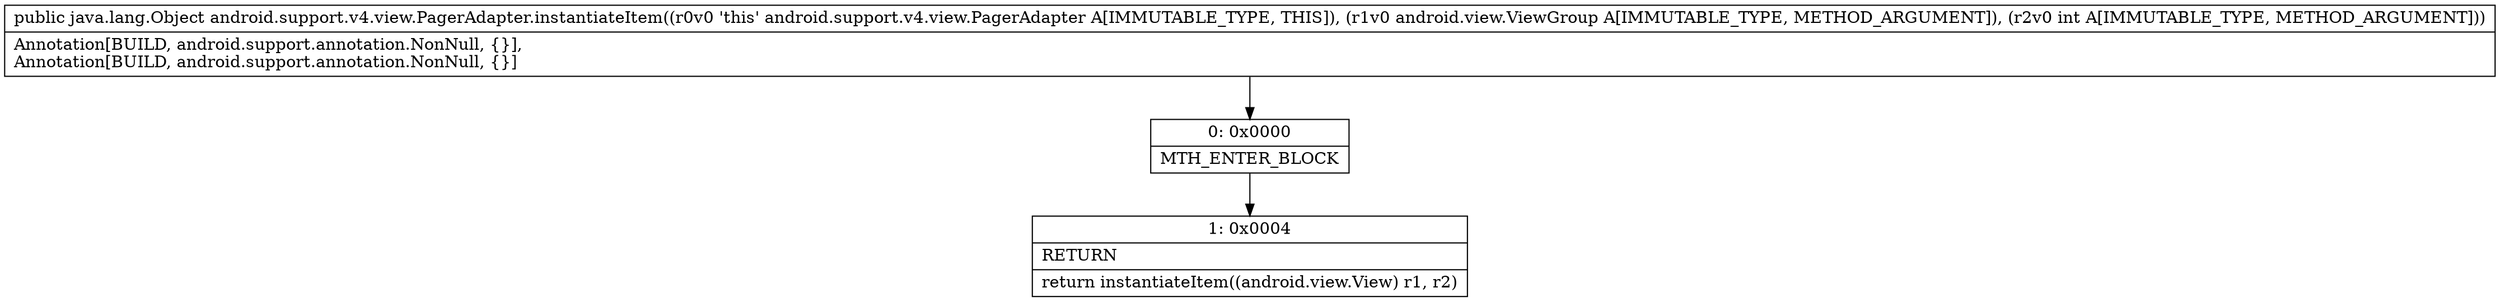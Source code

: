 digraph "CFG forandroid.support.v4.view.PagerAdapter.instantiateItem(Landroid\/view\/ViewGroup;I)Ljava\/lang\/Object;" {
Node_0 [shape=record,label="{0\:\ 0x0000|MTH_ENTER_BLOCK\l}"];
Node_1 [shape=record,label="{1\:\ 0x0004|RETURN\l|return instantiateItem((android.view.View) r1, r2)\l}"];
MethodNode[shape=record,label="{public java.lang.Object android.support.v4.view.PagerAdapter.instantiateItem((r0v0 'this' android.support.v4.view.PagerAdapter A[IMMUTABLE_TYPE, THIS]), (r1v0 android.view.ViewGroup A[IMMUTABLE_TYPE, METHOD_ARGUMENT]), (r2v0 int A[IMMUTABLE_TYPE, METHOD_ARGUMENT]))  | Annotation[BUILD, android.support.annotation.NonNull, \{\}], \lAnnotation[BUILD, android.support.annotation.NonNull, \{\}]\l}"];
MethodNode -> Node_0;
Node_0 -> Node_1;
}


